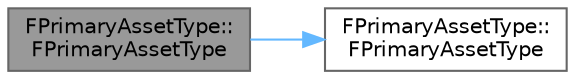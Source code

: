 digraph "FPrimaryAssetType::FPrimaryAssetType"
{
 // INTERACTIVE_SVG=YES
 // LATEX_PDF_SIZE
  bgcolor="transparent";
  edge [fontname=Helvetica,fontsize=10,labelfontname=Helvetica,labelfontsize=10];
  node [fontname=Helvetica,fontsize=10,shape=box,height=0.2,width=0.4];
  rankdir="LR";
  Node1 [id="Node000001",label="FPrimaryAssetType::\lFPrimaryAssetType",height=0.2,width=0.4,color="gray40", fillcolor="grey60", style="filled", fontcolor="black",tooltip=" "];
  Node1 -> Node2 [id="edge1_Node000001_Node000002",color="steelblue1",style="solid",tooltip=" "];
  Node2 [id="Node000002",label="FPrimaryAssetType::\lFPrimaryAssetType",height=0.2,width=0.4,color="grey40", fillcolor="white", style="filled",URL="$da/deb/structFPrimaryAssetType.html#a2bd70618aa6e07b3e3f70fede999776a",tooltip="Convert from FName."];
}
